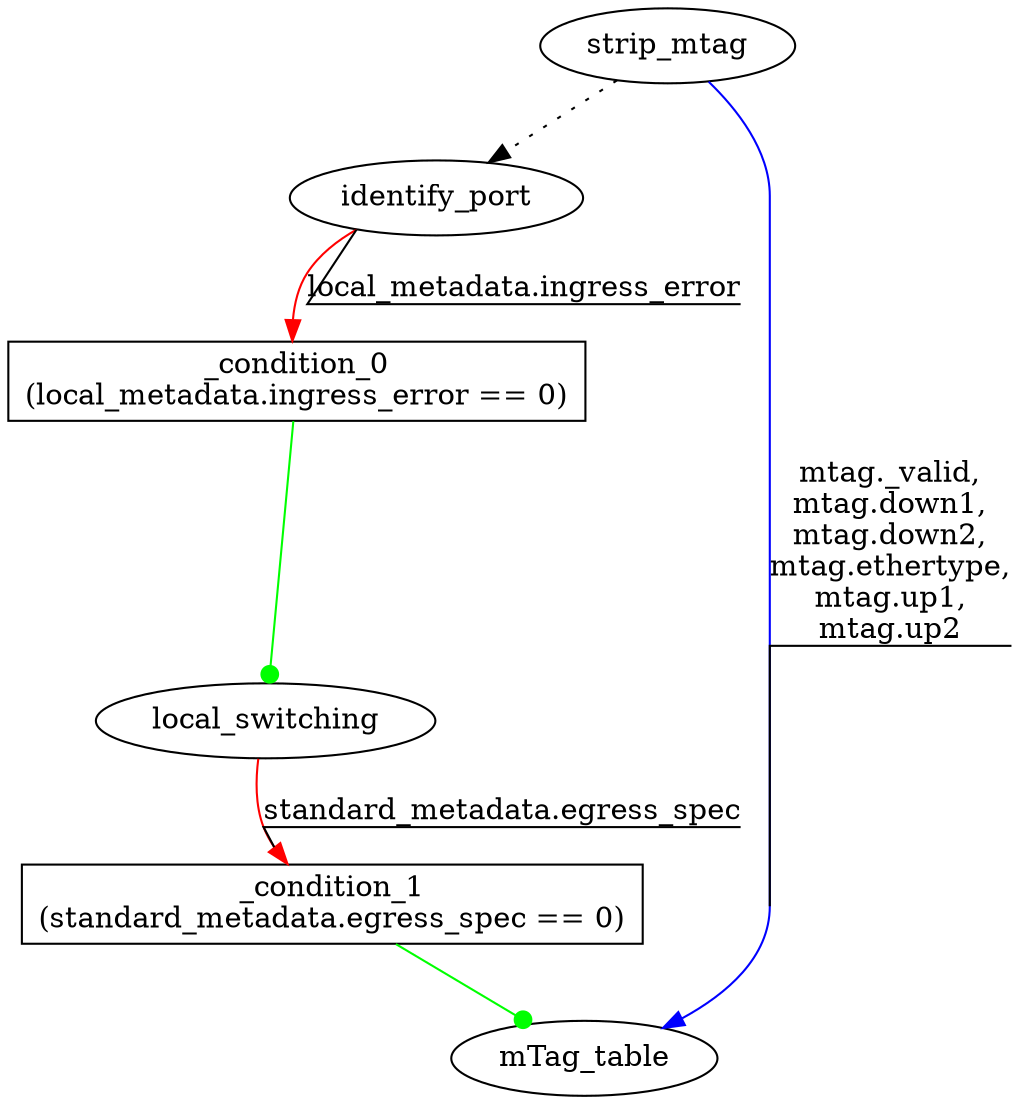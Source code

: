 digraph ingress {
_condition_1 [ shape=box label="_condition_1\n(standard_metadata.egress_spec == 0)"];
_condition_0 [ shape=box label="_condition_0\n(local_metadata.ingress_error == 0)"];
strip_mtag -> identify_port [style=dotted ];
strip_mtag -> mTag_table [color=blue label="mtag._valid,
mtag.down1,
mtag.down2,
mtag.ethertype,
mtag.up1,
mtag.up2" decorate=true ];
identify_port -> _condition_0 [color=red label="local_metadata.ingress_error" decorate=true ];
_condition_1 -> mTag_table [color=green  arrowhead = dot];
_condition_0 -> local_switching [color=green  arrowhead = dot];
identify_port [ label="identify_port"];
local_switching [ label="local_switching"];
mTag_table [ label="mTag_table"];
strip_mtag [ label="strip_mtag"];
local_switching -> _condition_1 [color=red label="standard_metadata.egress_spec" decorate=true ];
}
